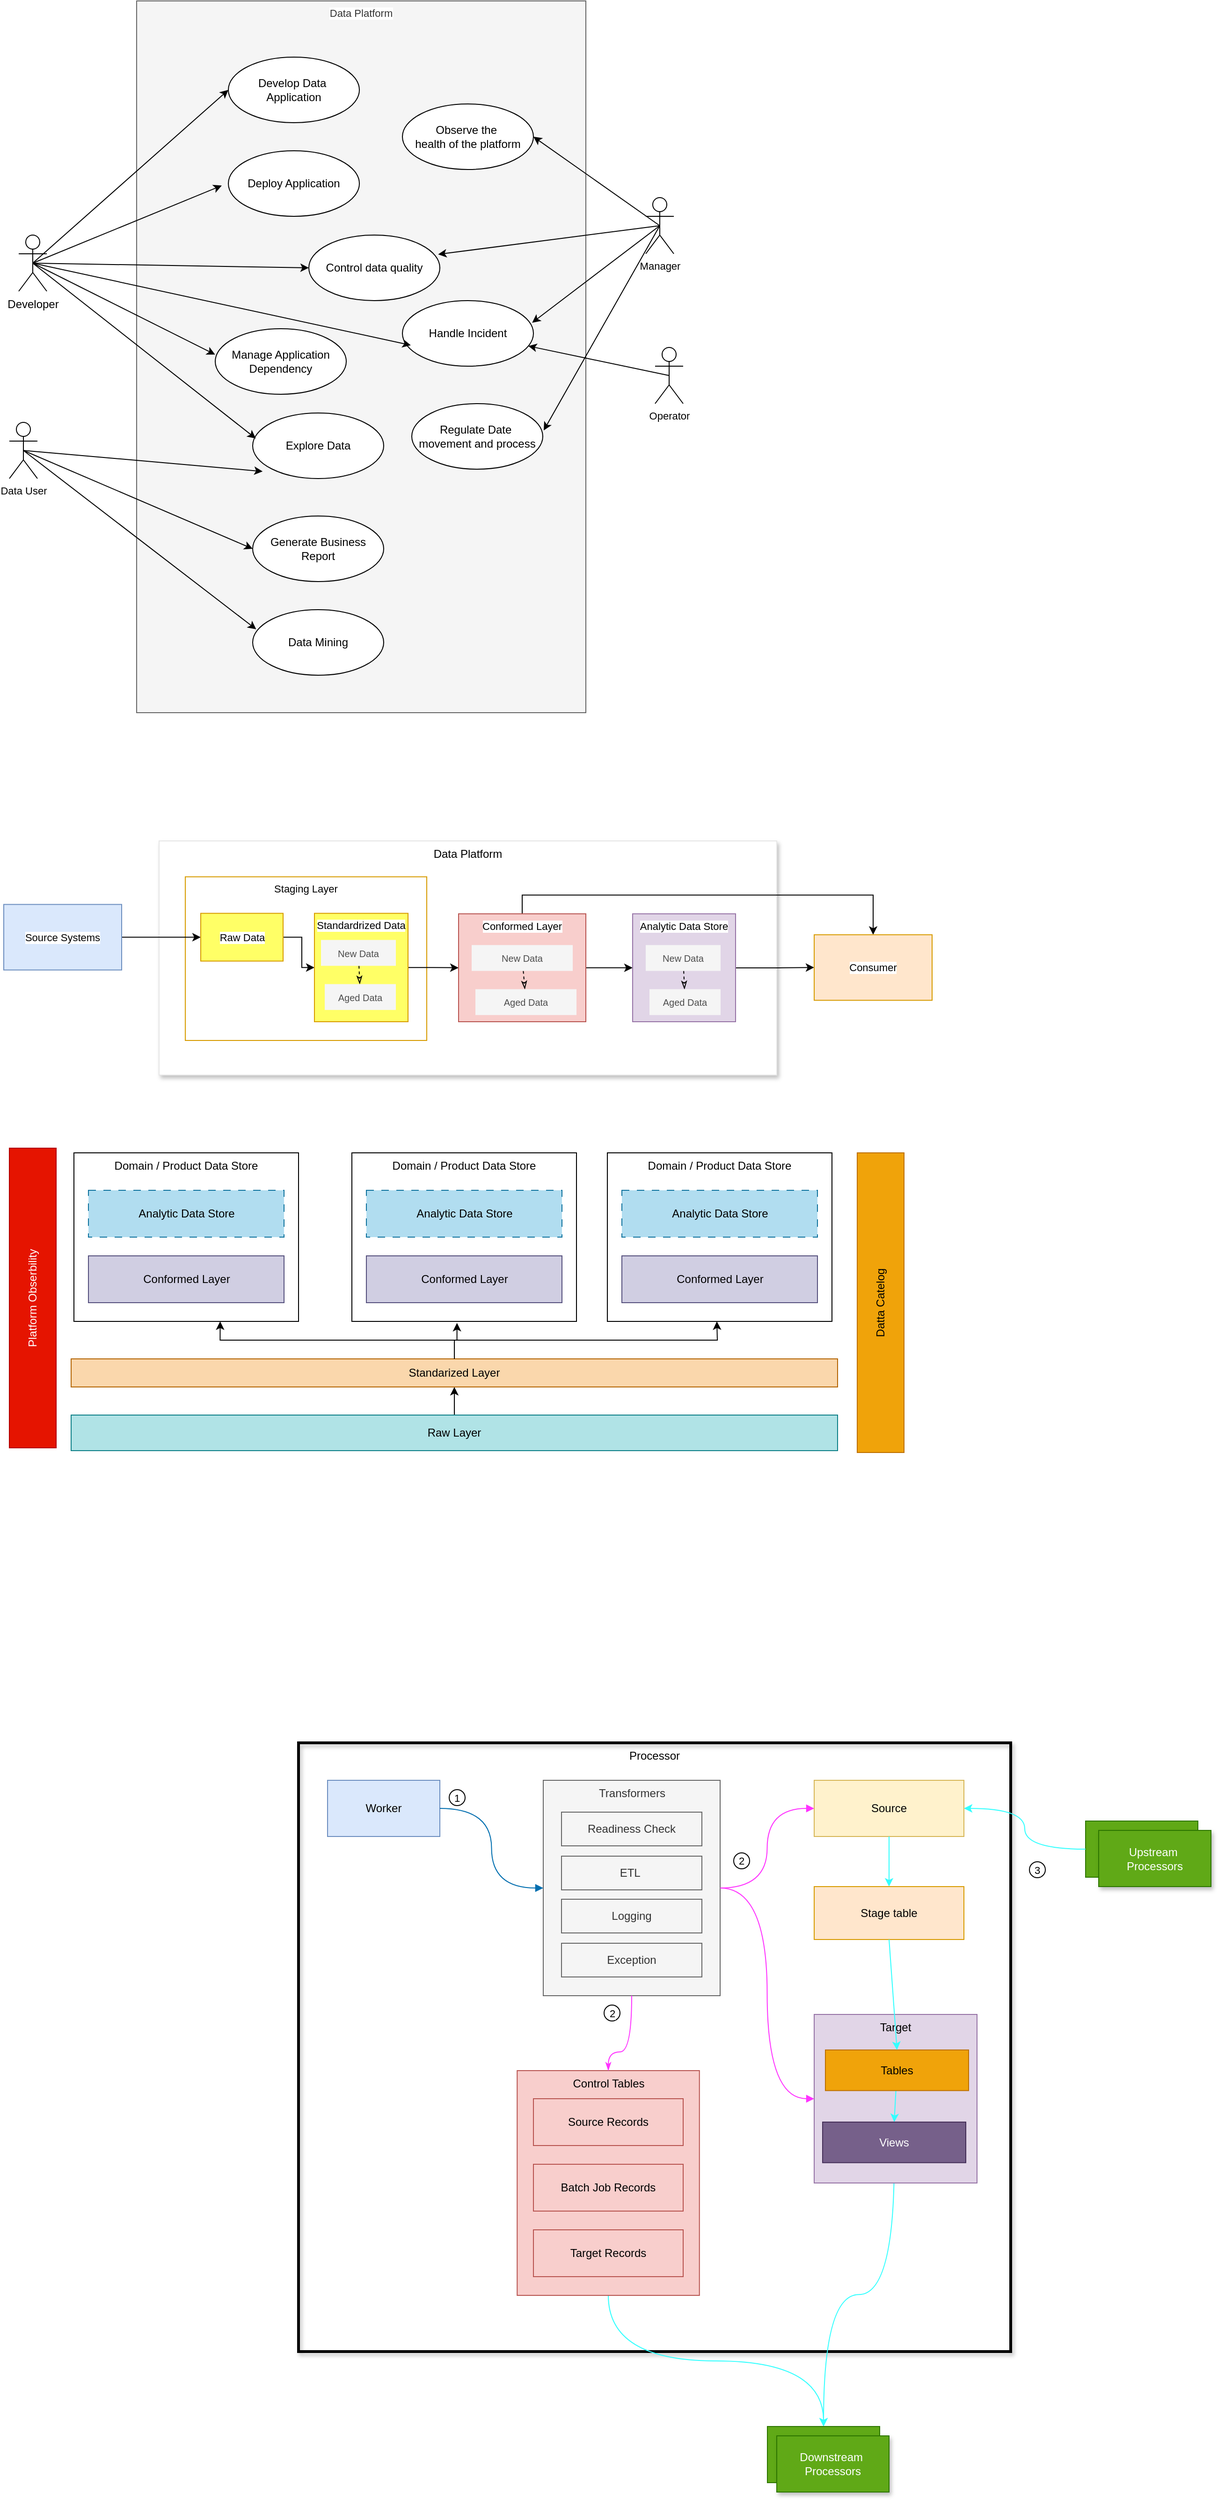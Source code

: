<mxfile version="26.2.15">
  <diagram name="第 1 页" id="Cfy5hXthvsKqwcoe-ikN">
    <mxGraphModel dx="1737" dy="937" grid="1" gridSize="10" guides="1" tooltips="1" connect="1" arrows="1" fold="1" page="1" pageScale="1" pageWidth="827" pageHeight="1169" math="0" shadow="0">
      <root>
        <mxCell id="0" />
        <mxCell id="1" parent="0" />
        <mxCell id="3cbW1mIkxuYeC1IMrp6c-5" value="Processor" style="rounded=0;whiteSpace=wrap;html=1;verticalAlign=top;fillColor=none;strokeWidth=3;shadow=1;glass=0;" vertex="1" parent="1">
          <mxGeometry x="363" y="1880" width="761" height="650" as="geometry" />
        </mxCell>
        <mxCell id="LPsfI7QCcGYfZqU7F5Cg-12" value="Data Platform" style="rounded=0;whiteSpace=wrap;html=1;verticalAlign=top;strokeColor=#E6E6E6;shadow=1;" parent="1" vertex="1">
          <mxGeometry x="214" y="916.94" width="660" height="250" as="geometry" />
        </mxCell>
        <mxCell id="NjBOjvmUIAoxbCZeAJ4J-41" value="Staging Layer" style="whiteSpace=wrap;html=1;fontSize=11;fillColor=none;strokeColor=#d79b00;rounded=0;labelBackgroundColor=default;verticalAlign=top;" parent="1" vertex="1">
          <mxGeometry x="242" y="955.25" width="258" height="174.75" as="geometry" />
        </mxCell>
        <mxCell id="NjBOjvmUIAoxbCZeAJ4J-38" value="Data Platform" style="rounded=0;whiteSpace=wrap;html=1;fontFamily=Helvetica;fontSize=11;fontColor=#333333;labelBackgroundColor=default;fillColor=#f5f5f5;strokeColor=#666666;verticalAlign=top;" parent="1" vertex="1">
          <mxGeometry x="190" y="20" width="480" height="760" as="geometry" />
        </mxCell>
        <mxCell id="NjBOjvmUIAoxbCZeAJ4J-2" value="Develop Data&amp;nbsp;&lt;div&gt;Application&lt;br&gt;&lt;/div&gt;" style="ellipse;whiteSpace=wrap;html=1;" parent="1" vertex="1">
          <mxGeometry x="288" y="80" width="140" height="70" as="geometry" />
        </mxCell>
        <mxCell id="NjBOjvmUIAoxbCZeAJ4J-4" value="Observe the&amp;nbsp;&lt;div&gt;health of the platform&lt;/div&gt;" style="ellipse;whiteSpace=wrap;html=1;" parent="1" vertex="1">
          <mxGeometry x="474" y="130" width="140" height="70" as="geometry" />
        </mxCell>
        <mxCell id="NjBOjvmUIAoxbCZeAJ4J-7" style="rounded=0;orthogonalLoop=1;jettySize=auto;html=1;exitX=0.5;exitY=0.5;exitDx=0;exitDy=0;exitPerimeter=0;entryX=0;entryY=0.5;entryDx=0;entryDy=0;" parent="1" source="NjBOjvmUIAoxbCZeAJ4J-5" target="NjBOjvmUIAoxbCZeAJ4J-2" edge="1">
          <mxGeometry relative="1" as="geometry" />
        </mxCell>
        <mxCell id="NjBOjvmUIAoxbCZeAJ4J-27" style="edgeStyle=none;shape=connector;rounded=0;orthogonalLoop=1;jettySize=auto;html=1;exitX=0.5;exitY=0.5;exitDx=0;exitDy=0;exitPerimeter=0;entryX=0;entryY=0.5;entryDx=0;entryDy=0;strokeColor=default;align=center;verticalAlign=middle;fontFamily=Helvetica;fontSize=11;fontColor=default;labelBackgroundColor=default;endArrow=classic;" parent="1" source="NjBOjvmUIAoxbCZeAJ4J-5" target="NjBOjvmUIAoxbCZeAJ4J-25" edge="1">
          <mxGeometry relative="1" as="geometry" />
        </mxCell>
        <mxCell id="NjBOjvmUIAoxbCZeAJ4J-5" value="Developer" style="shape=umlActor;html=1;verticalLabelPosition=bottom;verticalAlign=top;align=center;" parent="1" vertex="1">
          <mxGeometry x="64" y="270" width="30" height="60" as="geometry" />
        </mxCell>
        <mxCell id="NjBOjvmUIAoxbCZeAJ4J-8" value="Deploy Application" style="ellipse;whiteSpace=wrap;html=1;" parent="1" vertex="1">
          <mxGeometry x="288" y="180" width="140" height="70" as="geometry" />
        </mxCell>
        <mxCell id="NjBOjvmUIAoxbCZeAJ4J-9" style="rounded=0;orthogonalLoop=1;jettySize=auto;html=1;exitX=0.5;exitY=0.5;exitDx=0;exitDy=0;exitPerimeter=0;entryX=-0.05;entryY=0.531;entryDx=0;entryDy=0;entryPerimeter=0;" parent="1" source="NjBOjvmUIAoxbCZeAJ4J-5" target="NjBOjvmUIAoxbCZeAJ4J-8" edge="1">
          <mxGeometry relative="1" as="geometry" />
        </mxCell>
        <mxCell id="NjBOjvmUIAoxbCZeAJ4J-11" style="edgeStyle=none;shape=connector;rounded=0;orthogonalLoop=1;jettySize=auto;html=1;exitX=0.5;exitY=0.5;exitDx=0;exitDy=0;exitPerimeter=0;entryX=1;entryY=0.5;entryDx=0;entryDy=0;strokeColor=default;align=center;verticalAlign=middle;fontFamily=Helvetica;fontSize=11;fontColor=default;labelBackgroundColor=default;endArrow=classic;" parent="1" source="NjBOjvmUIAoxbCZeAJ4J-10" target="NjBOjvmUIAoxbCZeAJ4J-4" edge="1">
          <mxGeometry relative="1" as="geometry" />
        </mxCell>
        <mxCell id="NjBOjvmUIAoxbCZeAJ4J-10" value="Manager" style="shape=umlActor;html=1;verticalLabelPosition=bottom;verticalAlign=top;align=center;fontFamily=Helvetica;fontSize=11;fontColor=default;labelBackgroundColor=default;" parent="1" vertex="1">
          <mxGeometry x="734" y="230" width="30" height="60" as="geometry" />
        </mxCell>
        <mxCell id="NjBOjvmUIAoxbCZeAJ4J-12" value="Handle Incident" style="ellipse;whiteSpace=wrap;html=1;" parent="1" vertex="1">
          <mxGeometry x="474" y="340" width="140" height="70" as="geometry" />
        </mxCell>
        <mxCell id="NjBOjvmUIAoxbCZeAJ4J-13" style="edgeStyle=none;shape=connector;rounded=0;orthogonalLoop=1;jettySize=auto;html=1;exitX=0.5;exitY=0.5;exitDx=0;exitDy=0;exitPerimeter=0;entryX=0.99;entryY=0.337;entryDx=0;entryDy=0;entryPerimeter=0;strokeColor=default;align=center;verticalAlign=middle;fontFamily=Helvetica;fontSize=11;fontColor=default;labelBackgroundColor=default;endArrow=classic;" parent="1" source="NjBOjvmUIAoxbCZeAJ4J-10" target="NjBOjvmUIAoxbCZeAJ4J-12" edge="1">
          <mxGeometry relative="1" as="geometry" />
        </mxCell>
        <mxCell id="NjBOjvmUIAoxbCZeAJ4J-14" style="edgeStyle=none;shape=connector;rounded=0;orthogonalLoop=1;jettySize=auto;html=1;exitX=0.5;exitY=0.5;exitDx=0;exitDy=0;exitPerimeter=0;entryX=0.064;entryY=0.68;entryDx=0;entryDy=0;entryPerimeter=0;strokeColor=default;align=center;verticalAlign=middle;fontFamily=Helvetica;fontSize=11;fontColor=default;labelBackgroundColor=default;endArrow=classic;" parent="1" source="NjBOjvmUIAoxbCZeAJ4J-5" target="NjBOjvmUIAoxbCZeAJ4J-12" edge="1">
          <mxGeometry relative="1" as="geometry" />
        </mxCell>
        <mxCell id="NjBOjvmUIAoxbCZeAJ4J-15" value="Operator" style="shape=umlActor;html=1;verticalLabelPosition=bottom;verticalAlign=top;align=center;fontFamily=Helvetica;fontSize=11;fontColor=default;labelBackgroundColor=default;" parent="1" vertex="1">
          <mxGeometry x="744" y="390" width="30" height="60" as="geometry" />
        </mxCell>
        <mxCell id="NjBOjvmUIAoxbCZeAJ4J-18" style="edgeStyle=none;shape=connector;rounded=0;orthogonalLoop=1;jettySize=auto;html=1;exitX=0.5;exitY=0.5;exitDx=0;exitDy=0;exitPerimeter=0;strokeColor=default;align=center;verticalAlign=middle;fontFamily=Helvetica;fontSize=11;fontColor=default;labelBackgroundColor=default;endArrow=classic;" parent="1" source="NjBOjvmUIAoxbCZeAJ4J-15" target="NjBOjvmUIAoxbCZeAJ4J-12" edge="1">
          <mxGeometry relative="1" as="geometry" />
        </mxCell>
        <mxCell id="NjBOjvmUIAoxbCZeAJ4J-30" style="edgeStyle=none;shape=connector;rounded=0;orthogonalLoop=1;jettySize=auto;html=1;exitX=0.5;exitY=0.5;exitDx=0;exitDy=0;exitPerimeter=0;entryX=0;entryY=0.5;entryDx=0;entryDy=0;strokeColor=default;align=center;verticalAlign=middle;fontFamily=Helvetica;fontSize=11;fontColor=default;labelBackgroundColor=default;endArrow=classic;" parent="1" source="NjBOjvmUIAoxbCZeAJ4J-19" target="NjBOjvmUIAoxbCZeAJ4J-29" edge="1">
          <mxGeometry relative="1" as="geometry" />
        </mxCell>
        <mxCell id="NjBOjvmUIAoxbCZeAJ4J-19" value="Data User" style="shape=umlActor;html=1;verticalLabelPosition=bottom;verticalAlign=top;align=center;fontFamily=Helvetica;fontSize=11;fontColor=default;labelBackgroundColor=default;" parent="1" vertex="1">
          <mxGeometry x="54" y="470" width="30" height="60" as="geometry" />
        </mxCell>
        <mxCell id="NjBOjvmUIAoxbCZeAJ4J-20" value="Explore Data" style="ellipse;whiteSpace=wrap;html=1;" parent="1" vertex="1">
          <mxGeometry x="314" y="460" width="140" height="70" as="geometry" />
        </mxCell>
        <mxCell id="NjBOjvmUIAoxbCZeAJ4J-21" style="edgeStyle=none;shape=connector;rounded=0;orthogonalLoop=1;jettySize=auto;html=1;exitX=0.5;exitY=0.5;exitDx=0;exitDy=0;exitPerimeter=0;entryX=0.024;entryY=0.389;entryDx=0;entryDy=0;entryPerimeter=0;strokeColor=default;align=center;verticalAlign=middle;fontFamily=Helvetica;fontSize=11;fontColor=default;labelBackgroundColor=default;endArrow=classic;" parent="1" source="NjBOjvmUIAoxbCZeAJ4J-5" target="NjBOjvmUIAoxbCZeAJ4J-20" edge="1">
          <mxGeometry relative="1" as="geometry" />
        </mxCell>
        <mxCell id="NjBOjvmUIAoxbCZeAJ4J-22" style="edgeStyle=none;shape=connector;rounded=0;orthogonalLoop=1;jettySize=auto;html=1;exitX=0.5;exitY=0.5;exitDx=0;exitDy=0;exitPerimeter=0;entryX=0.076;entryY=0.891;entryDx=0;entryDy=0;entryPerimeter=0;strokeColor=default;align=center;verticalAlign=middle;fontFamily=Helvetica;fontSize=11;fontColor=default;labelBackgroundColor=default;endArrow=classic;" parent="1" source="NjBOjvmUIAoxbCZeAJ4J-19" target="NjBOjvmUIAoxbCZeAJ4J-20" edge="1">
          <mxGeometry relative="1" as="geometry" />
        </mxCell>
        <mxCell id="NjBOjvmUIAoxbCZeAJ4J-23" value="Manage Application&lt;div&gt;Dependency&lt;/div&gt;" style="ellipse;whiteSpace=wrap;html=1;" parent="1" vertex="1">
          <mxGeometry x="274" y="370" width="140" height="70" as="geometry" />
        </mxCell>
        <mxCell id="NjBOjvmUIAoxbCZeAJ4J-24" style="edgeStyle=none;shape=connector;rounded=0;orthogonalLoop=1;jettySize=auto;html=1;exitX=0.5;exitY=0.5;exitDx=0;exitDy=0;exitPerimeter=0;entryX=-0.001;entryY=0.394;entryDx=0;entryDy=0;entryPerimeter=0;strokeColor=default;align=center;verticalAlign=middle;fontFamily=Helvetica;fontSize=11;fontColor=default;labelBackgroundColor=default;endArrow=classic;" parent="1" source="NjBOjvmUIAoxbCZeAJ4J-5" target="NjBOjvmUIAoxbCZeAJ4J-23" edge="1">
          <mxGeometry relative="1" as="geometry" />
        </mxCell>
        <mxCell id="NjBOjvmUIAoxbCZeAJ4J-25" value="Control data quality" style="ellipse;whiteSpace=wrap;html=1;" parent="1" vertex="1">
          <mxGeometry x="374" y="270" width="140" height="70" as="geometry" />
        </mxCell>
        <mxCell id="NjBOjvmUIAoxbCZeAJ4J-28" style="edgeStyle=none;shape=connector;rounded=0;orthogonalLoop=1;jettySize=auto;html=1;exitX=0.5;exitY=0.5;exitDx=0;exitDy=0;exitPerimeter=0;entryX=0.987;entryY=0.294;entryDx=0;entryDy=0;entryPerimeter=0;strokeColor=default;align=center;verticalAlign=middle;fontFamily=Helvetica;fontSize=11;fontColor=default;labelBackgroundColor=default;endArrow=classic;" parent="1" source="NjBOjvmUIAoxbCZeAJ4J-10" target="NjBOjvmUIAoxbCZeAJ4J-25" edge="1">
          <mxGeometry relative="1" as="geometry" />
        </mxCell>
        <mxCell id="NjBOjvmUIAoxbCZeAJ4J-29" value="Generate Business&lt;div&gt;Report&lt;/div&gt;" style="ellipse;whiteSpace=wrap;html=1;" parent="1" vertex="1">
          <mxGeometry x="314" y="570" width="140" height="70" as="geometry" />
        </mxCell>
        <mxCell id="NjBOjvmUIAoxbCZeAJ4J-31" value="Data Mining" style="ellipse;whiteSpace=wrap;html=1;" parent="1" vertex="1">
          <mxGeometry x="314" y="670" width="140" height="70" as="geometry" />
        </mxCell>
        <mxCell id="NjBOjvmUIAoxbCZeAJ4J-32" style="edgeStyle=none;shape=connector;rounded=0;orthogonalLoop=1;jettySize=auto;html=1;exitX=0.5;exitY=0.5;exitDx=0;exitDy=0;exitPerimeter=0;entryX=0.027;entryY=0.3;entryDx=0;entryDy=0;entryPerimeter=0;strokeColor=default;align=center;verticalAlign=middle;fontFamily=Helvetica;fontSize=11;fontColor=default;labelBackgroundColor=default;endArrow=classic;" parent="1" source="NjBOjvmUIAoxbCZeAJ4J-19" target="NjBOjvmUIAoxbCZeAJ4J-31" edge="1">
          <mxGeometry relative="1" as="geometry" />
        </mxCell>
        <mxCell id="NjBOjvmUIAoxbCZeAJ4J-33" value="Regulate Date&amp;nbsp;&lt;div&gt;movement and process&lt;/div&gt;" style="ellipse;whiteSpace=wrap;html=1;" parent="1" vertex="1">
          <mxGeometry x="484" y="450" width="140" height="70" as="geometry" />
        </mxCell>
        <mxCell id="NjBOjvmUIAoxbCZeAJ4J-34" style="edgeStyle=none;shape=connector;rounded=0;orthogonalLoop=1;jettySize=auto;html=1;exitX=0.5;exitY=0.5;exitDx=0;exitDy=0;exitPerimeter=0;entryX=1.007;entryY=0.409;entryDx=0;entryDy=0;entryPerimeter=0;strokeColor=default;align=center;verticalAlign=middle;fontFamily=Helvetica;fontSize=11;fontColor=default;labelBackgroundColor=default;endArrow=classic;" parent="1" source="NjBOjvmUIAoxbCZeAJ4J-10" target="NjBOjvmUIAoxbCZeAJ4J-33" edge="1">
          <mxGeometry relative="1" as="geometry" />
        </mxCell>
        <mxCell id="NjBOjvmUIAoxbCZeAJ4J-42" value="" style="edgeStyle=none;shape=connector;rounded=0;orthogonalLoop=1;jettySize=auto;html=1;strokeColor=default;align=center;verticalAlign=middle;fontFamily=Helvetica;fontSize=11;fontColor=default;labelBackgroundColor=default;endArrow=classic;entryX=0;entryY=0.5;entryDx=0;entryDy=0;exitX=1;exitY=0.5;exitDx=0;exitDy=0;" parent="1" source="NjBOjvmUIAoxbCZeAJ4J-39" target="LPsfI7QCcGYfZqU7F5Cg-1" edge="1">
          <mxGeometry relative="1" as="geometry" />
        </mxCell>
        <mxCell id="NjBOjvmUIAoxbCZeAJ4J-39" value="Source Systems" style="rounded=0;whiteSpace=wrap;html=1;fontFamily=Helvetica;fontSize=11;labelBackgroundColor=default;fillColor=#dae8fc;strokeColor=#6c8ebf;" parent="1" vertex="1">
          <mxGeometry x="48" y="984.75" width="126" height="70" as="geometry" />
        </mxCell>
        <mxCell id="LPsfI7QCcGYfZqU7F5Cg-3" style="edgeStyle=orthogonalEdgeStyle;rounded=0;orthogonalLoop=1;jettySize=auto;html=1;exitX=1;exitY=0.5;exitDx=0;exitDy=0;entryX=0;entryY=0.5;entryDx=0;entryDy=0;" parent="1" source="LPsfI7QCcGYfZqU7F5Cg-1" target="LPsfI7QCcGYfZqU7F5Cg-2" edge="1">
          <mxGeometry relative="1" as="geometry" />
        </mxCell>
        <mxCell id="LPsfI7QCcGYfZqU7F5Cg-1" value="Raw Data" style="whiteSpace=wrap;html=1;fontSize=11;fillColor=#FFFF66;strokeColor=#d79b00;rounded=0;labelBackgroundColor=default;verticalAlign=middle;" parent="1" vertex="1">
          <mxGeometry x="258.5" y="994.25" width="88" height="51" as="geometry" />
        </mxCell>
        <mxCell id="LPsfI7QCcGYfZqU7F5Cg-6" style="edgeStyle=orthogonalEdgeStyle;rounded=0;orthogonalLoop=1;jettySize=auto;html=1;exitX=1;exitY=0.5;exitDx=0;exitDy=0;entryX=0;entryY=0.5;entryDx=0;entryDy=0;" parent="1" source="LPsfI7QCcGYfZqU7F5Cg-2" target="LPsfI7QCcGYfZqU7F5Cg-5" edge="1">
          <mxGeometry relative="1" as="geometry" />
        </mxCell>
        <mxCell id="LPsfI7QCcGYfZqU7F5Cg-2" value="Standardrized Data" style="whiteSpace=wrap;html=1;fontSize=11;fillColor=#FFFF66;strokeColor=#d79b00;rounded=0;labelBackgroundColor=default;verticalAlign=top;" parent="1" vertex="1">
          <mxGeometry x="380" y="994.25" width="100" height="115.75" as="geometry" />
        </mxCell>
        <mxCell id="LPsfI7QCcGYfZqU7F5Cg-9" value="" style="edgeStyle=orthogonalEdgeStyle;rounded=0;orthogonalLoop=1;jettySize=auto;html=1;" parent="1" source="LPsfI7QCcGYfZqU7F5Cg-5" target="LPsfI7QCcGYfZqU7F5Cg-8" edge="1">
          <mxGeometry relative="1" as="geometry" />
        </mxCell>
        <mxCell id="LPsfI7QCcGYfZqU7F5Cg-13" style="edgeStyle=orthogonalEdgeStyle;rounded=0;orthogonalLoop=1;jettySize=auto;html=1;exitX=0.5;exitY=0;exitDx=0;exitDy=0;entryX=0.5;entryY=0;entryDx=0;entryDy=0;" parent="1" source="LPsfI7QCcGYfZqU7F5Cg-5" target="LPsfI7QCcGYfZqU7F5Cg-10" edge="1">
          <mxGeometry relative="1" as="geometry" />
        </mxCell>
        <mxCell id="LPsfI7QCcGYfZqU7F5Cg-5" value="Conformed Layer" style="rounded=0;whiteSpace=wrap;html=1;fontFamily=Helvetica;fontSize=11;labelBackgroundColor=default;fillColor=#f8cecc;strokeColor=#b85450;verticalAlign=top;" parent="1" vertex="1">
          <mxGeometry x="534" y="994.75" width="136" height="115.25" as="geometry" />
        </mxCell>
        <mxCell id="LPsfI7QCcGYfZqU7F5Cg-11" value="" style="edgeStyle=orthogonalEdgeStyle;rounded=0;orthogonalLoop=1;jettySize=auto;html=1;" parent="1" source="LPsfI7QCcGYfZqU7F5Cg-8" target="LPsfI7QCcGYfZqU7F5Cg-10" edge="1">
          <mxGeometry relative="1" as="geometry" />
        </mxCell>
        <mxCell id="LPsfI7QCcGYfZqU7F5Cg-8" value="Analytic Data Store" style="rounded=0;whiteSpace=wrap;html=1;fontFamily=Helvetica;fontSize=11;labelBackgroundColor=default;fillColor=#e1d5e7;strokeColor=#9673a6;verticalAlign=top;" parent="1" vertex="1">
          <mxGeometry x="720" y="994.75" width="110" height="115.25" as="geometry" />
        </mxCell>
        <mxCell id="LPsfI7QCcGYfZqU7F5Cg-10" value="Consumer" style="rounded=0;whiteSpace=wrap;html=1;fontFamily=Helvetica;fontSize=11;labelBackgroundColor=default;fillColor=#ffe6cc;strokeColor=#d79b00;" parent="1" vertex="1">
          <mxGeometry x="914" y="1017.13" width="126" height="70" as="geometry" />
        </mxCell>
        <mxCell id="LPsfI7QCcGYfZqU7F5Cg-20" value="" style="group" parent="1" vertex="1" connectable="0">
          <mxGeometry x="123" y="1250" width="240" height="180" as="geometry" />
        </mxCell>
        <mxCell id="LPsfI7QCcGYfZqU7F5Cg-19" value="Domain / Product Data Store" style="rounded=0;whiteSpace=wrap;html=1;verticalAlign=top;" parent="LPsfI7QCcGYfZqU7F5Cg-20" vertex="1">
          <mxGeometry width="240" height="180" as="geometry" />
        </mxCell>
        <mxCell id="LPsfI7QCcGYfZqU7F5Cg-16" value="Analytic Data Store" style="rounded=1;whiteSpace=wrap;html=1;arcSize=0;fillColor=#b1ddf0;strokeColor=#10739e;dashed=1;dashPattern=8 8;" parent="LPsfI7QCcGYfZqU7F5Cg-20" vertex="1">
          <mxGeometry x="15.5" y="40" width="209" height="50" as="geometry" />
        </mxCell>
        <mxCell id="LPsfI7QCcGYfZqU7F5Cg-17" value="Conformed Layer" style="rounded=1;whiteSpace=wrap;html=1;arcSize=0;fillColor=#d0cee2;strokeColor=#56517e;" parent="LPsfI7QCcGYfZqU7F5Cg-20" vertex="1">
          <mxGeometry x="15.5" y="110" width="209" height="50" as="geometry" />
        </mxCell>
        <mxCell id="LPsfI7QCcGYfZqU7F5Cg-23" style="edgeStyle=orthogonalEdgeStyle;rounded=0;orthogonalLoop=1;jettySize=auto;html=1;entryX=0.5;entryY=1;entryDx=0;entryDy=0;" parent="1" source="LPsfI7QCcGYfZqU7F5Cg-21" target="LPsfI7QCcGYfZqU7F5Cg-22" edge="1">
          <mxGeometry relative="1" as="geometry" />
        </mxCell>
        <mxCell id="LPsfI7QCcGYfZqU7F5Cg-21" value="Raw Layer" style="rounded=0;whiteSpace=wrap;html=1;fillColor=#b0e3e6;strokeColor=#0e8088;" parent="1" vertex="1">
          <mxGeometry x="120" y="1530" width="819" height="38" as="geometry" />
        </mxCell>
        <mxCell id="LPsfI7QCcGYfZqU7F5Cg-32" style="edgeStyle=orthogonalEdgeStyle;rounded=0;orthogonalLoop=1;jettySize=auto;html=1;entryX=0.468;entryY=1.009;entryDx=0;entryDy=0;entryPerimeter=0;" parent="1" source="LPsfI7QCcGYfZqU7F5Cg-22" target="LPsfI7QCcGYfZqU7F5Cg-25" edge="1">
          <mxGeometry relative="1" as="geometry">
            <mxPoint x="541" y="1440" as="targetPoint" />
          </mxGeometry>
        </mxCell>
        <mxCell id="LPsfI7QCcGYfZqU7F5Cg-36" style="edgeStyle=orthogonalEdgeStyle;rounded=0;orthogonalLoop=1;jettySize=auto;html=1;" parent="1" source="LPsfI7QCcGYfZqU7F5Cg-22" edge="1">
          <mxGeometry relative="1" as="geometry">
            <mxPoint x="810" y="1430" as="targetPoint" />
          </mxGeometry>
        </mxCell>
        <mxCell id="LPsfI7QCcGYfZqU7F5Cg-22" value="Standarized Layer" style="rounded=0;whiteSpace=wrap;html=1;fillColor=#fad7ac;strokeColor=#b46504;" parent="1" vertex="1">
          <mxGeometry x="120" y="1470" width="819" height="30" as="geometry" />
        </mxCell>
        <mxCell id="LPsfI7QCcGYfZqU7F5Cg-24" value="" style="group" parent="1" vertex="1" connectable="0">
          <mxGeometry x="420" y="1250" width="240" height="180" as="geometry" />
        </mxCell>
        <mxCell id="LPsfI7QCcGYfZqU7F5Cg-25" value="Domain / Product Data Store" style="rounded=0;whiteSpace=wrap;html=1;verticalAlign=top;" parent="LPsfI7QCcGYfZqU7F5Cg-24" vertex="1">
          <mxGeometry width="240" height="180" as="geometry" />
        </mxCell>
        <mxCell id="LPsfI7QCcGYfZqU7F5Cg-26" value="Analytic Data Store" style="rounded=1;whiteSpace=wrap;html=1;arcSize=0;fillColor=#b1ddf0;strokeColor=#10739e;dashed=1;dashPattern=8 8;" parent="LPsfI7QCcGYfZqU7F5Cg-24" vertex="1">
          <mxGeometry x="15.5" y="40" width="209" height="50" as="geometry" />
        </mxCell>
        <mxCell id="LPsfI7QCcGYfZqU7F5Cg-27" value="Conformed Layer" style="rounded=1;whiteSpace=wrap;html=1;arcSize=0;fillColor=#d0cee2;strokeColor=#56517e;" parent="LPsfI7QCcGYfZqU7F5Cg-24" vertex="1">
          <mxGeometry x="15.5" y="110" width="209" height="50" as="geometry" />
        </mxCell>
        <mxCell id="LPsfI7QCcGYfZqU7F5Cg-28" value="" style="group" parent="1" vertex="1" connectable="0">
          <mxGeometry x="693" y="1250" width="240" height="180" as="geometry" />
        </mxCell>
        <mxCell id="LPsfI7QCcGYfZqU7F5Cg-29" value="Domain / Product Data Store" style="rounded=0;whiteSpace=wrap;html=1;verticalAlign=top;" parent="LPsfI7QCcGYfZqU7F5Cg-28" vertex="1">
          <mxGeometry width="240" height="180" as="geometry" />
        </mxCell>
        <mxCell id="LPsfI7QCcGYfZqU7F5Cg-30" value="Analytic Data Store" style="rounded=1;whiteSpace=wrap;html=1;arcSize=0;fillColor=#b1ddf0;strokeColor=#10739e;dashed=1;dashPattern=8 8;" parent="LPsfI7QCcGYfZqU7F5Cg-28" vertex="1">
          <mxGeometry x="15.5" y="40" width="209" height="50" as="geometry" />
        </mxCell>
        <mxCell id="LPsfI7QCcGYfZqU7F5Cg-31" value="Conformed Layer" style="rounded=1;whiteSpace=wrap;html=1;arcSize=0;fillColor=#d0cee2;strokeColor=#56517e;" parent="LPsfI7QCcGYfZqU7F5Cg-28" vertex="1">
          <mxGeometry x="15.5" y="110" width="209" height="50" as="geometry" />
        </mxCell>
        <mxCell id="LPsfI7QCcGYfZqU7F5Cg-33" style="edgeStyle=orthogonalEdgeStyle;rounded=0;orthogonalLoop=1;jettySize=auto;html=1;entryX=0.651;entryY=1;entryDx=0;entryDy=0;entryPerimeter=0;" parent="1" source="LPsfI7QCcGYfZqU7F5Cg-22" target="LPsfI7QCcGYfZqU7F5Cg-19" edge="1">
          <mxGeometry relative="1" as="geometry" />
        </mxCell>
        <mxCell id="j3WEXR2PitJm0SyK6Ta7-4" style="rounded=0;orthogonalLoop=1;jettySize=auto;html=1;dashed=1;endArrow=classicThin;endFill=0;" parent="1" source="j3WEXR2PitJm0SyK6Ta7-1" target="j3WEXR2PitJm0SyK6Ta7-2" edge="1">
          <mxGeometry relative="1" as="geometry" />
        </mxCell>
        <mxCell id="j3WEXR2PitJm0SyK6Ta7-1" value="New Data" style="rounded=0;whiteSpace=wrap;html=1;fillColor=#f5f5f5;fontColor=#4D4D4D;strokeColor=none;fontSize=10;" parent="1" vertex="1">
          <mxGeometry x="548" y="1028.13" width="108" height="27.62" as="geometry" />
        </mxCell>
        <mxCell id="j3WEXR2PitJm0SyK6Ta7-2" value="Aged Data" style="rounded=0;whiteSpace=wrap;html=1;fillColor=#f5f5f5;fontColor=#4D4D4D;strokeColor=none;fontSize=10;" parent="1" vertex="1">
          <mxGeometry x="552" y="1075.25" width="108" height="27.62" as="geometry" />
        </mxCell>
        <mxCell id="j3WEXR2PitJm0SyK6Ta7-5" style="rounded=0;orthogonalLoop=1;jettySize=auto;html=1;dashed=1;endArrow=classicThin;endFill=0;" parent="1" source="j3WEXR2PitJm0SyK6Ta7-6" target="j3WEXR2PitJm0SyK6Ta7-7" edge="1">
          <mxGeometry relative="1" as="geometry" />
        </mxCell>
        <mxCell id="j3WEXR2PitJm0SyK6Ta7-6" value="New Data" style="rounded=0;whiteSpace=wrap;html=1;fillColor=#f5f5f5;fontColor=#4D4D4D;strokeColor=none;fontSize=10;" parent="1" vertex="1">
          <mxGeometry x="387" y="1022.69" width="80" height="27.62" as="geometry" />
        </mxCell>
        <mxCell id="j3WEXR2PitJm0SyK6Ta7-7" value="Aged Data" style="rounded=0;whiteSpace=wrap;html=1;fillColor=#f5f5f5;fontColor=#4D4D4D;strokeColor=none;fontSize=10;" parent="1" vertex="1">
          <mxGeometry x="391" y="1069.81" width="76" height="27.62" as="geometry" />
        </mxCell>
        <mxCell id="j3WEXR2PitJm0SyK6Ta7-8" style="rounded=0;orthogonalLoop=1;jettySize=auto;html=1;dashed=1;endArrow=classicThin;endFill=0;" parent="1" source="j3WEXR2PitJm0SyK6Ta7-9" target="j3WEXR2PitJm0SyK6Ta7-10" edge="1">
          <mxGeometry relative="1" as="geometry" />
        </mxCell>
        <mxCell id="j3WEXR2PitJm0SyK6Ta7-9" value="New Data" style="rounded=0;whiteSpace=wrap;html=1;fillColor=#f5f5f5;fontColor=#4D4D4D;strokeColor=none;fontSize=10;" parent="1" vertex="1">
          <mxGeometry x="734" y="1028.13" width="80" height="27.62" as="geometry" />
        </mxCell>
        <mxCell id="j3WEXR2PitJm0SyK6Ta7-10" value="Aged Data" style="rounded=0;whiteSpace=wrap;html=1;fillColor=#f5f5f5;fontColor=#4D4D4D;strokeColor=none;fontSize=10;" parent="1" vertex="1">
          <mxGeometry x="738" y="1075.25" width="76" height="27.62" as="geometry" />
        </mxCell>
        <mxCell id="j3WEXR2PitJm0SyK6Ta7-11" value="Datta Catelog" style="rounded=0;whiteSpace=wrap;html=1;rotation=-90;fillColor=#f0a30a;fontColor=#000000;strokeColor=#BD7000;" parent="1" vertex="1">
          <mxGeometry x="825" y="1385" width="320" height="50" as="geometry" />
        </mxCell>
        <mxCell id="3cbW1mIkxuYeC1IMrp6c-1" value="Worker" style="rounded=0;whiteSpace=wrap;html=1;fillColor=#dae8fc;strokeColor=#6c8ebf;" vertex="1" parent="1">
          <mxGeometry x="394" y="1920" width="120" height="60" as="geometry" />
        </mxCell>
        <mxCell id="3cbW1mIkxuYeC1IMrp6c-2" value="Transformers" style="rounded=0;whiteSpace=wrap;html=1;fillColor=#f5f5f5;strokeColor=#666666;fontColor=#333333;verticalAlign=top;" vertex="1" parent="1">
          <mxGeometry x="624.5" y="1920" width="189" height="230" as="geometry" />
        </mxCell>
        <mxCell id="3cbW1mIkxuYeC1IMrp6c-3" value="Source" style="rounded=0;whiteSpace=wrap;html=1;fillColor=#fff2cc;strokeColor=#d6b656;" vertex="1" parent="1">
          <mxGeometry x="914" y="1920" width="160" height="60" as="geometry" />
        </mxCell>
        <mxCell id="3cbW1mIkxuYeC1IMrp6c-23" style="edgeStyle=orthogonalEdgeStyle;shape=connector;rounded=0;orthogonalLoop=1;jettySize=auto;html=1;entryX=0.5;entryY=0;entryDx=0;entryDy=0;strokeColor=#33FFFF;align=center;verticalAlign=middle;fontFamily=Helvetica;fontSize=11;fontColor=default;labelBackgroundColor=default;endArrow=classic;curved=1;" edge="1" parent="1" source="3cbW1mIkxuYeC1IMrp6c-13" target="3cbW1mIkxuYeC1IMrp6c-18">
          <mxGeometry relative="1" as="geometry" />
        </mxCell>
        <mxCell id="3cbW1mIkxuYeC1IMrp6c-22" style="edgeStyle=orthogonalEdgeStyle;shape=connector;rounded=0;orthogonalLoop=1;jettySize=auto;html=1;exitX=0.5;exitY=1;exitDx=0;exitDy=0;entryX=0.5;entryY=0;entryDx=0;entryDy=0;strokeColor=#33FFFF;align=center;verticalAlign=middle;fontFamily=Helvetica;fontSize=11;fontColor=default;labelBackgroundColor=default;endArrow=classic;curved=1;" edge="1" parent="1" source="3cbW1mIkxuYeC1IMrp6c-17" target="3cbW1mIkxuYeC1IMrp6c-18">
          <mxGeometry relative="1" as="geometry" />
        </mxCell>
        <mxCell id="3cbW1mIkxuYeC1IMrp6c-17" value="Control Tables" style="rounded=0;whiteSpace=wrap;html=1;fillColor=#f8cecc;strokeColor=#b85450;verticalAlign=top;" vertex="1" parent="1">
          <mxGeometry x="596.625" y="2230" width="194.75" height="240" as="geometry" />
        </mxCell>
        <mxCell id="3cbW1mIkxuYeC1IMrp6c-29" value="" style="edgeStyle=none;shape=connector;rounded=0;orthogonalLoop=1;jettySize=auto;html=1;exitX=0.5;exitY=1;exitDx=0;exitDy=0;entryX=0.5;entryY=0;entryDx=0;entryDy=0;strokeColor=#33FFFF;align=center;verticalAlign=middle;fontFamily=Helvetica;fontSize=11;fontColor=default;labelBackgroundColor=default;endArrow=classic;" edge="1" parent="1" source="3cbW1mIkxuYeC1IMrp6c-3" target="3cbW1mIkxuYeC1IMrp6c-28">
          <mxGeometry relative="1" as="geometry">
            <mxPoint x="981" y="2194" as="sourcePoint" />
            <mxPoint x="985" y="2345" as="targetPoint" />
          </mxGeometry>
        </mxCell>
        <mxCell id="3cbW1mIkxuYeC1IMrp6c-28" value="Stage table" style="rounded=0;whiteSpace=wrap;html=1;fillColor=#ffe6cc;strokeColor=#d79b00;" vertex="1" parent="1">
          <mxGeometry x="914" y="2033.5" width="160" height="56.5" as="geometry" />
        </mxCell>
        <mxCell id="3cbW1mIkxuYeC1IMrp6c-51" value="" style="group" vertex="1" connectable="0" parent="1">
          <mxGeometry x="554" y="1960" width="17" height="17" as="geometry" />
        </mxCell>
        <mxCell id="3cbW1mIkxuYeC1IMrp6c-8" style="edgeStyle=orthogonalEdgeStyle;rounded=0;orthogonalLoop=1;jettySize=auto;html=1;exitX=1;exitY=0.5;exitDx=0;exitDy=0;entryX=0;entryY=0.5;entryDx=0;entryDy=0;strokeColor=#006EAF;endArrow=block;startFill=0;endFill=1;fillColor=#1ba1e2;curved=1;" edge="1" parent="3cbW1mIkxuYeC1IMrp6c-51" source="3cbW1mIkxuYeC1IMrp6c-1" target="3cbW1mIkxuYeC1IMrp6c-2">
          <mxGeometry relative="1" as="geometry" />
        </mxCell>
        <mxCell id="3cbW1mIkxuYeC1IMrp6c-57" value="" style="group" vertex="1" connectable="0" parent="1">
          <mxGeometry x="1204" y="1963.5" width="134" height="70" as="geometry" />
        </mxCell>
        <mxCell id="3cbW1mIkxuYeC1IMrp6c-24" value="Upstream&amp;nbsp;&lt;br&gt;Processors" style="rounded=0;whiteSpace=wrap;html=1;fillColor=#60a917;strokeColor=#2D7600;fontColor=#ffffff;" vertex="1" parent="3cbW1mIkxuYeC1IMrp6c-57">
          <mxGeometry width="120" height="60" as="geometry" />
        </mxCell>
        <mxCell id="3cbW1mIkxuYeC1IMrp6c-38" value="Upstream&amp;nbsp;&lt;br&gt;Processors" style="rounded=0;whiteSpace=wrap;html=1;fillColor=#60a917;strokeColor=#2D7600;fontColor=#ffffff;shadow=1;" vertex="1" parent="3cbW1mIkxuYeC1IMrp6c-57">
          <mxGeometry x="14" y="10" width="120" height="60" as="geometry" />
        </mxCell>
        <mxCell id="3cbW1mIkxuYeC1IMrp6c-58" value="" style="group" vertex="1" connectable="0" parent="1">
          <mxGeometry x="914" y="2170" width="174" height="180" as="geometry" />
        </mxCell>
        <mxCell id="3cbW1mIkxuYeC1IMrp6c-15" style="edgeStyle=none;shape=connector;rounded=0;orthogonalLoop=1;jettySize=auto;html=1;exitX=0.5;exitY=0;exitDx=0;exitDy=0;entryX=0.5;entryY=0;entryDx=0;entryDy=0;strokeColor=default;align=center;verticalAlign=middle;fontFamily=Helvetica;fontSize=11;fontColor=default;labelBackgroundColor=default;endArrow=classic;" edge="1" parent="3cbW1mIkxuYeC1IMrp6c-58" source="3cbW1mIkxuYeC1IMrp6c-4" target="3cbW1mIkxuYeC1IMrp6c-12">
          <mxGeometry relative="1" as="geometry" />
        </mxCell>
        <mxCell id="3cbW1mIkxuYeC1IMrp6c-4" value="Target" style="rounded=0;whiteSpace=wrap;html=1;fillColor=#e1d5e7;strokeColor=#9673a6;verticalAlign=top;" vertex="1" parent="3cbW1mIkxuYeC1IMrp6c-58">
          <mxGeometry width="174" height="180" as="geometry" />
        </mxCell>
        <mxCell id="3cbW1mIkxuYeC1IMrp6c-14" style="edgeStyle=none;shape=connector;rounded=0;orthogonalLoop=1;jettySize=auto;html=1;entryX=0.5;entryY=0;entryDx=0;entryDy=0;strokeColor=#33FFFF;align=center;verticalAlign=middle;fontFamily=Helvetica;fontSize=11;fontColor=default;labelBackgroundColor=default;endArrow=classic;" edge="1" parent="3cbW1mIkxuYeC1IMrp6c-58" source="3cbW1mIkxuYeC1IMrp6c-12" target="3cbW1mIkxuYeC1IMrp6c-13">
          <mxGeometry relative="1" as="geometry" />
        </mxCell>
        <mxCell id="3cbW1mIkxuYeC1IMrp6c-12" value="Tables" style="rounded=0;whiteSpace=wrap;html=1;fillColor=#f0a30a;strokeColor=#BD7000;verticalAlign=middle;fontColor=#000000;" vertex="1" parent="3cbW1mIkxuYeC1IMrp6c-58">
          <mxGeometry x="12" y="37.952" width="153.0" height="43.373" as="geometry" />
        </mxCell>
        <mxCell id="3cbW1mIkxuYeC1IMrp6c-13" value="Views" style="rounded=0;whiteSpace=wrap;html=1;fillColor=#76608a;strokeColor=#432D57;verticalAlign=middle;fontColor=#ffffff;" vertex="1" parent="3cbW1mIkxuYeC1IMrp6c-58">
          <mxGeometry x="9" y="114.94" width="153.0" height="43.373" as="geometry" />
        </mxCell>
        <mxCell id="3cbW1mIkxuYeC1IMrp6c-10" style="edgeStyle=orthogonalEdgeStyle;shape=connector;rounded=0;orthogonalLoop=1;jettySize=auto;html=1;exitX=1;exitY=0.5;exitDx=0;exitDy=0;entryX=0;entryY=0.5;entryDx=0;entryDy=0;strokeColor=#FF33FF;align=center;verticalAlign=middle;fontFamily=Helvetica;fontSize=11;fontColor=default;labelBackgroundColor=default;endArrow=block;startFill=0;endFill=1;curved=1;" edge="1" parent="1" source="3cbW1mIkxuYeC1IMrp6c-2" target="3cbW1mIkxuYeC1IMrp6c-4">
          <mxGeometry relative="1" as="geometry" />
        </mxCell>
        <mxCell id="3cbW1mIkxuYeC1IMrp6c-11" style="edgeStyle=none;shape=connector;rounded=0;orthogonalLoop=1;jettySize=auto;html=1;exitX=0.5;exitY=1;exitDx=0;exitDy=0;entryX=0.5;entryY=0;entryDx=0;entryDy=0;strokeColor=#33FFFF;align=center;verticalAlign=middle;fontFamily=Helvetica;fontSize=11;fontColor=default;labelBackgroundColor=default;endArrow=classic;" edge="1" parent="1" source="3cbW1mIkxuYeC1IMrp6c-28" target="3cbW1mIkxuYeC1IMrp6c-12">
          <mxGeometry relative="1" as="geometry" />
        </mxCell>
        <mxCell id="3cbW1mIkxuYeC1IMrp6c-59" value="" style="group" vertex="1" connectable="0" parent="1">
          <mxGeometry x="1144" y="2007" width="17" height="17" as="geometry" />
        </mxCell>
        <mxCell id="3cbW1mIkxuYeC1IMrp6c-25" style="edgeStyle=orthogonalEdgeStyle;shape=connector;rounded=0;orthogonalLoop=1;jettySize=auto;html=1;entryX=1;entryY=0.5;entryDx=0;entryDy=0;strokeColor=#33FFFF;align=center;verticalAlign=middle;fontFamily=Helvetica;fontSize=11;fontColor=default;labelBackgroundColor=default;endArrow=classic;curved=1;" edge="1" parent="3cbW1mIkxuYeC1IMrp6c-59" source="3cbW1mIkxuYeC1IMrp6c-24" target="3cbW1mIkxuYeC1IMrp6c-3">
          <mxGeometry relative="1" as="geometry" />
        </mxCell>
        <mxCell id="3cbW1mIkxuYeC1IMrp6c-37" value="3" style="ellipse;whiteSpace=wrap;html=1;aspect=fixed;fontFamily=Helvetica;fontSize=11;fontColor=default;labelBackgroundColor=default;" vertex="1" parent="3cbW1mIkxuYeC1IMrp6c-59">
          <mxGeometry width="17" height="17" as="geometry" />
        </mxCell>
        <mxCell id="3cbW1mIkxuYeC1IMrp6c-35" value="2" style="ellipse;whiteSpace=wrap;html=1;aspect=fixed;fontFamily=Helvetica;fontSize=11;fontColor=default;labelBackgroundColor=default;" vertex="1" parent="1">
          <mxGeometry x="828" y="1997.5" width="17" height="17" as="geometry" />
        </mxCell>
        <mxCell id="3cbW1mIkxuYeC1IMrp6c-9" style="rounded=0;orthogonalLoop=1;jettySize=auto;html=1;exitX=1;exitY=0.5;exitDx=0;exitDy=0;entryX=0;entryY=0.5;entryDx=0;entryDy=0;strokeColor=#FF33FF;edgeStyle=orthogonalEdgeStyle;endArrow=block;startFill=0;endFill=1;curved=1;" edge="1" parent="1" source="3cbW1mIkxuYeC1IMrp6c-2" target="3cbW1mIkxuYeC1IMrp6c-3">
          <mxGeometry relative="1" as="geometry" />
        </mxCell>
        <mxCell id="3cbW1mIkxuYeC1IMrp6c-36" value="2" style="ellipse;whiteSpace=wrap;html=1;aspect=fixed;fontFamily=Helvetica;fontSize=11;fontColor=default;labelBackgroundColor=default;" vertex="1" parent="1">
          <mxGeometry x="689.5" y="2160" width="17" height="17" as="geometry" />
        </mxCell>
        <mxCell id="3cbW1mIkxuYeC1IMrp6c-30" value="1" style="ellipse;whiteSpace=wrap;html=1;aspect=fixed;fontFamily=Helvetica;fontSize=11;fontColor=default;labelBackgroundColor=default;" vertex="1" parent="1">
          <mxGeometry x="524" y="1930" width="17" height="17" as="geometry" />
        </mxCell>
        <mxCell id="3cbW1mIkxuYeC1IMrp6c-21" style="edgeStyle=orthogonalEdgeStyle;shape=connector;rounded=0;orthogonalLoop=1;jettySize=auto;html=1;entryX=0.5;entryY=0;entryDx=0;entryDy=0;strokeColor=#FF33FF;align=center;verticalAlign=middle;fontFamily=Helvetica;fontSize=11;fontColor=default;labelBackgroundColor=default;endArrow=classicThin;startFill=0;endFill=1;curved=1;exitX=0.5;exitY=1;exitDx=0;exitDy=0;" edge="1" parent="1" source="3cbW1mIkxuYeC1IMrp6c-2" target="3cbW1mIkxuYeC1IMrp6c-17">
          <mxGeometry relative="1" as="geometry">
            <mxPoint x="884" y="2204" as="sourcePoint" />
            <mxPoint x="924" y="2317" as="targetPoint" />
            <Array as="points">
              <mxPoint x="719" y="2210" />
              <mxPoint x="694" y="2210" />
            </Array>
          </mxGeometry>
        </mxCell>
        <mxCell id="3cbW1mIkxuYeC1IMrp6c-67" value="" style="group" vertex="1" connectable="0" parent="1">
          <mxGeometry x="644" y="1954" width="150" height="176" as="geometry" />
        </mxCell>
        <mxCell id="3cbW1mIkxuYeC1IMrp6c-40" value="Readiness Check" style="rounded=0;whiteSpace=wrap;html=1;fillColor=#f5f5f5;strokeColor=#666666;fontColor=#333333;" vertex="1" parent="3cbW1mIkxuYeC1IMrp6c-67">
          <mxGeometry width="150" height="36" as="geometry" />
        </mxCell>
        <mxCell id="3cbW1mIkxuYeC1IMrp6c-61" value="ETL&amp;nbsp;" style="rounded=0;whiteSpace=wrap;html=1;fillColor=#f5f5f5;strokeColor=#666666;fontColor=#333333;" vertex="1" parent="3cbW1mIkxuYeC1IMrp6c-67">
          <mxGeometry y="47" width="150" height="36" as="geometry" />
        </mxCell>
        <mxCell id="3cbW1mIkxuYeC1IMrp6c-65" value="Logging" style="rounded=0;whiteSpace=wrap;html=1;fillColor=#f5f5f5;strokeColor=#666666;fontColor=#333333;" vertex="1" parent="3cbW1mIkxuYeC1IMrp6c-67">
          <mxGeometry y="93" width="150" height="36" as="geometry" />
        </mxCell>
        <mxCell id="3cbW1mIkxuYeC1IMrp6c-66" value="Exception" style="rounded=0;whiteSpace=wrap;html=1;fillColor=#f5f5f5;strokeColor=#666666;fontColor=#333333;" vertex="1" parent="3cbW1mIkxuYeC1IMrp6c-67">
          <mxGeometry y="140" width="150" height="36" as="geometry" />
        </mxCell>
        <mxCell id="3cbW1mIkxuYeC1IMrp6c-69" value="" style="group;fillColor=#f8cecc;strokeColor=none;" vertex="1" connectable="0" parent="1">
          <mxGeometry x="614" y="2260" width="160" height="190" as="geometry" />
        </mxCell>
        <mxCell id="3cbW1mIkxuYeC1IMrp6c-70" value="Source Records" style="rounded=0;whiteSpace=wrap;html=1;fillColor=#f8cecc;strokeColor=#b85450;verticalAlign=middle;" vertex="1" parent="3cbW1mIkxuYeC1IMrp6c-69">
          <mxGeometry width="160" height="50" as="geometry" />
        </mxCell>
        <mxCell id="3cbW1mIkxuYeC1IMrp6c-71" value="Batch Job Records" style="rounded=0;whiteSpace=wrap;html=1;fillColor=#f8cecc;strokeColor=#b85450;verticalAlign=middle;" vertex="1" parent="3cbW1mIkxuYeC1IMrp6c-69">
          <mxGeometry y="70" width="160" height="50" as="geometry" />
        </mxCell>
        <mxCell id="3cbW1mIkxuYeC1IMrp6c-72" value="Target Records" style="rounded=0;whiteSpace=wrap;html=1;fillColor=#f8cecc;strokeColor=#b85450;verticalAlign=middle;" vertex="1" parent="3cbW1mIkxuYeC1IMrp6c-69">
          <mxGeometry y="140" width="160" height="50" as="geometry" />
        </mxCell>
        <mxCell id="3cbW1mIkxuYeC1IMrp6c-75" value="" style="group" vertex="1" connectable="0" parent="1">
          <mxGeometry x="864" y="2610" width="130" height="70" as="geometry" />
        </mxCell>
        <mxCell id="3cbW1mIkxuYeC1IMrp6c-18" value="Downstream&amp;nbsp;&lt;br&gt;Processors" style="rounded=0;whiteSpace=wrap;html=1;fillColor=#60a917;strokeColor=#2D7600;fontColor=#ffffff;" vertex="1" parent="3cbW1mIkxuYeC1IMrp6c-75">
          <mxGeometry width="120" height="60" as="geometry" />
        </mxCell>
        <mxCell id="3cbW1mIkxuYeC1IMrp6c-39" value="Downstream&amp;nbsp;&lt;br&gt;Processors" style="rounded=0;whiteSpace=wrap;html=1;fillColor=#60a917;strokeColor=#2D7600;fontColor=#ffffff;shadow=1;" vertex="1" parent="3cbW1mIkxuYeC1IMrp6c-75">
          <mxGeometry x="10" y="10" width="120" height="60" as="geometry" />
        </mxCell>
        <mxCell id="3cbW1mIkxuYeC1IMrp6c-76" value="Platform Obserbility" style="rounded=0;whiteSpace=wrap;html=1;rotation=-90;fillColor=#e51400;fontColor=#ffffff;strokeColor=#B20000;" vertex="1" parent="1">
          <mxGeometry x="-81" y="1380" width="320" height="50" as="geometry" />
        </mxCell>
      </root>
    </mxGraphModel>
  </diagram>
</mxfile>
